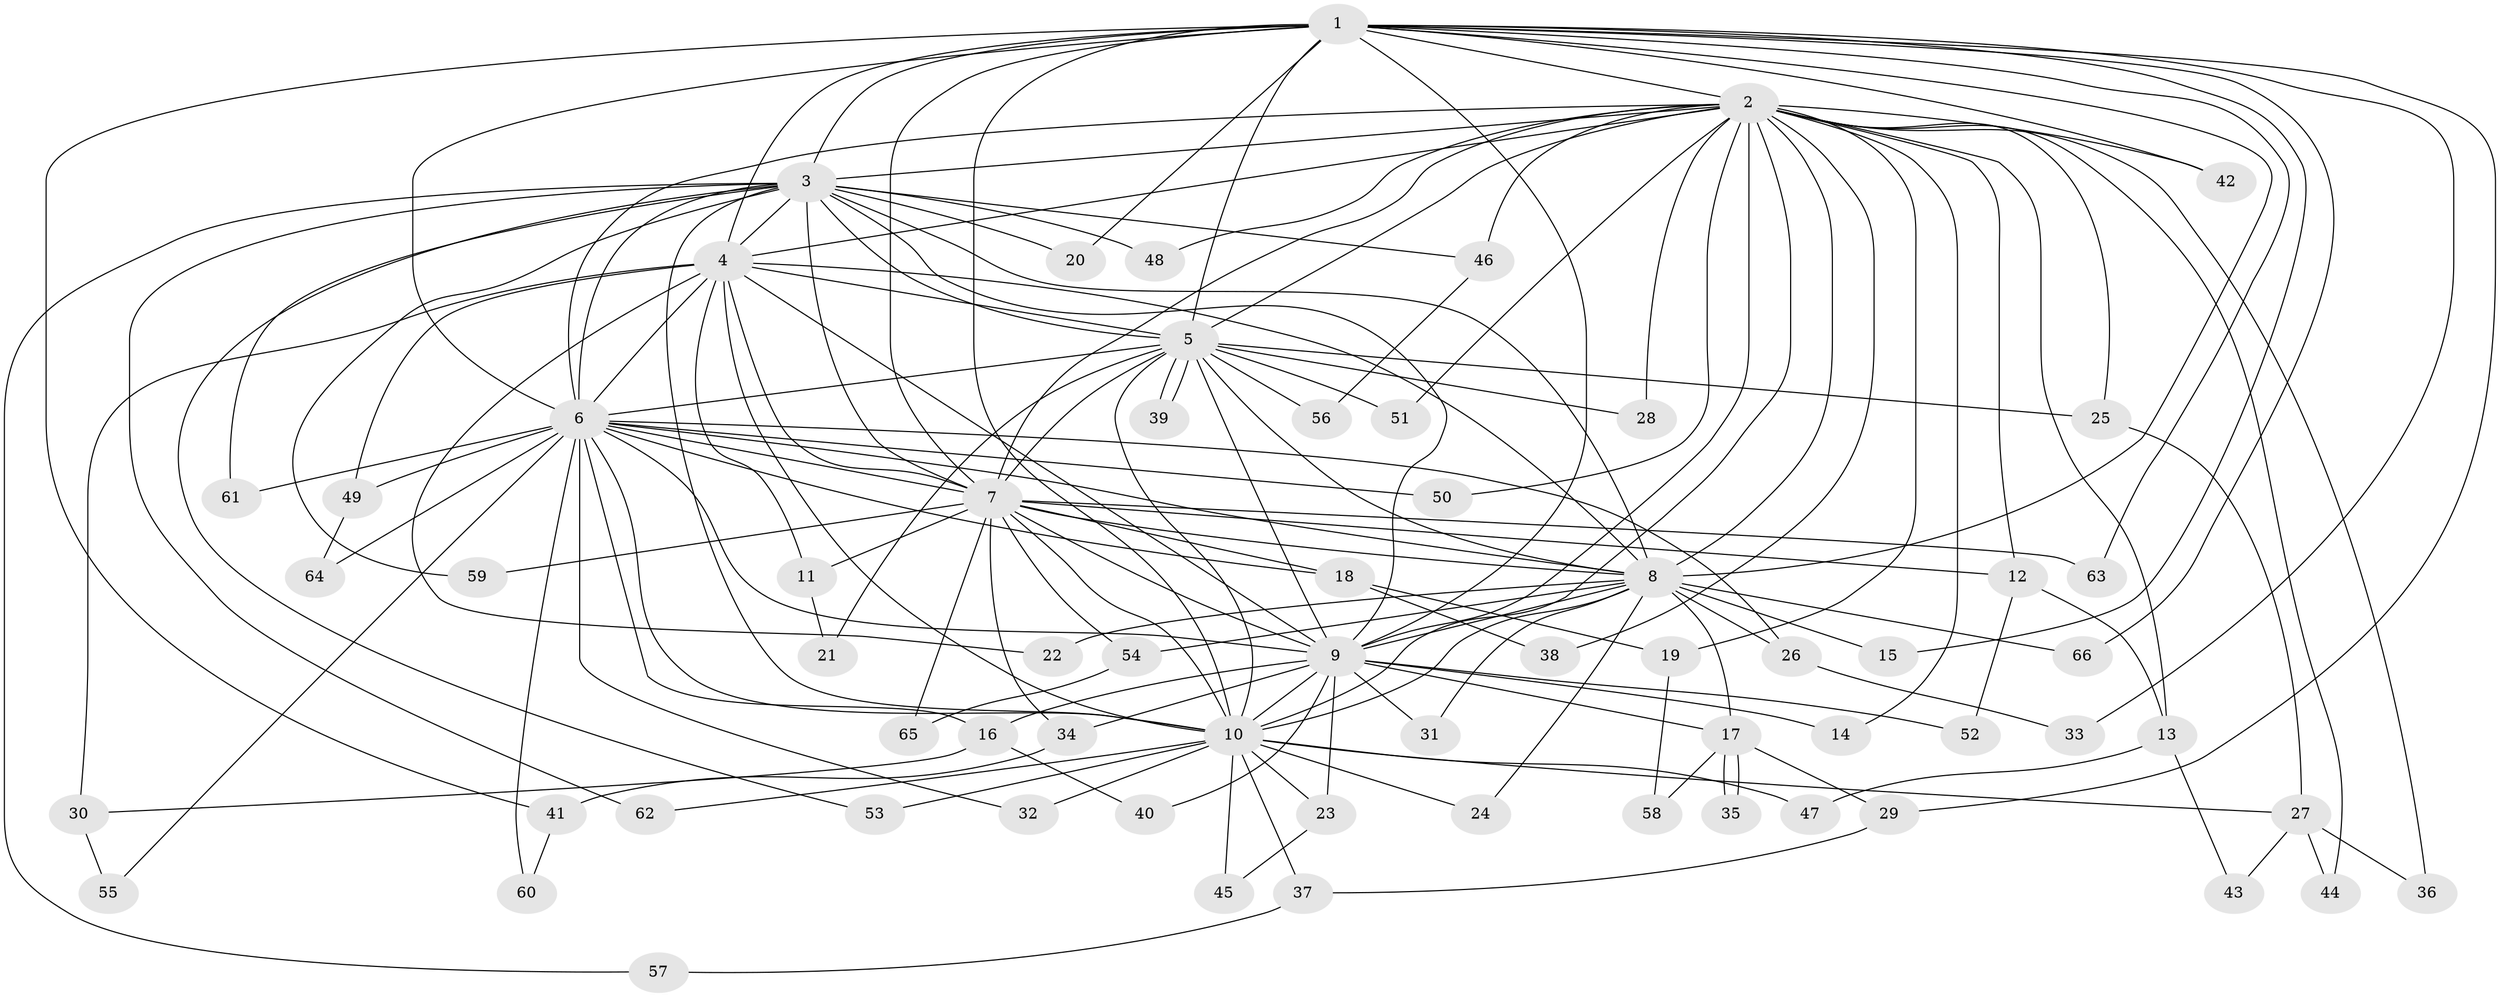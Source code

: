 // coarse degree distribution, {14: 0.045454545454545456, 10: 0.18181818181818182, 12: 0.13636363636363635, 11: 0.045454545454545456, 16: 0.045454545454545456, 9: 0.045454545454545456, 4: 0.045454545454545456, 5: 0.045454545454545456, 7: 0.045454545454545456, 3: 0.09090909090909091, 8: 0.045454545454545456, 2: 0.22727272727272727}
// Generated by graph-tools (version 1.1) at 2025/49/03/04/25 22:49:59]
// undirected, 66 vertices, 157 edges
graph export_dot {
  node [color=gray90,style=filled];
  1;
  2;
  3;
  4;
  5;
  6;
  7;
  8;
  9;
  10;
  11;
  12;
  13;
  14;
  15;
  16;
  17;
  18;
  19;
  20;
  21;
  22;
  23;
  24;
  25;
  26;
  27;
  28;
  29;
  30;
  31;
  32;
  33;
  34;
  35;
  36;
  37;
  38;
  39;
  40;
  41;
  42;
  43;
  44;
  45;
  46;
  47;
  48;
  49;
  50;
  51;
  52;
  53;
  54;
  55;
  56;
  57;
  58;
  59;
  60;
  61;
  62;
  63;
  64;
  65;
  66;
  1 -- 2;
  1 -- 3;
  1 -- 4;
  1 -- 5;
  1 -- 6;
  1 -- 7;
  1 -- 8;
  1 -- 9;
  1 -- 10;
  1 -- 15;
  1 -- 20;
  1 -- 29;
  1 -- 33;
  1 -- 41;
  1 -- 42;
  1 -- 63;
  1 -- 66;
  2 -- 3;
  2 -- 4;
  2 -- 5;
  2 -- 6;
  2 -- 7;
  2 -- 8;
  2 -- 9;
  2 -- 10;
  2 -- 12;
  2 -- 13;
  2 -- 14;
  2 -- 19;
  2 -- 25;
  2 -- 28;
  2 -- 36;
  2 -- 38;
  2 -- 42;
  2 -- 44;
  2 -- 46;
  2 -- 48;
  2 -- 50;
  2 -- 51;
  3 -- 4;
  3 -- 5;
  3 -- 6;
  3 -- 7;
  3 -- 8;
  3 -- 9;
  3 -- 10;
  3 -- 20;
  3 -- 46;
  3 -- 48;
  3 -- 53;
  3 -- 57;
  3 -- 59;
  3 -- 61;
  3 -- 62;
  4 -- 5;
  4 -- 6;
  4 -- 7;
  4 -- 8;
  4 -- 9;
  4 -- 10;
  4 -- 11;
  4 -- 22;
  4 -- 30;
  4 -- 49;
  5 -- 6;
  5 -- 7;
  5 -- 8;
  5 -- 9;
  5 -- 10;
  5 -- 21;
  5 -- 25;
  5 -- 28;
  5 -- 39;
  5 -- 39;
  5 -- 51;
  5 -- 56;
  6 -- 7;
  6 -- 8;
  6 -- 9;
  6 -- 10;
  6 -- 16;
  6 -- 18;
  6 -- 26;
  6 -- 32;
  6 -- 49;
  6 -- 50;
  6 -- 55;
  6 -- 60;
  6 -- 61;
  6 -- 64;
  7 -- 8;
  7 -- 9;
  7 -- 10;
  7 -- 11;
  7 -- 12;
  7 -- 18;
  7 -- 34;
  7 -- 54;
  7 -- 59;
  7 -- 63;
  7 -- 65;
  8 -- 9;
  8 -- 10;
  8 -- 15;
  8 -- 17;
  8 -- 22;
  8 -- 24;
  8 -- 26;
  8 -- 31;
  8 -- 54;
  8 -- 66;
  9 -- 10;
  9 -- 14;
  9 -- 16;
  9 -- 17;
  9 -- 23;
  9 -- 31;
  9 -- 34;
  9 -- 40;
  9 -- 52;
  10 -- 23;
  10 -- 24;
  10 -- 27;
  10 -- 32;
  10 -- 37;
  10 -- 45;
  10 -- 47;
  10 -- 53;
  10 -- 62;
  11 -- 21;
  12 -- 13;
  12 -- 52;
  13 -- 43;
  13 -- 47;
  16 -- 30;
  16 -- 40;
  17 -- 29;
  17 -- 35;
  17 -- 35;
  17 -- 58;
  18 -- 19;
  18 -- 38;
  19 -- 58;
  23 -- 45;
  25 -- 27;
  26 -- 33;
  27 -- 36;
  27 -- 43;
  27 -- 44;
  29 -- 37;
  30 -- 55;
  34 -- 41;
  37 -- 57;
  41 -- 60;
  46 -- 56;
  49 -- 64;
  54 -- 65;
}
